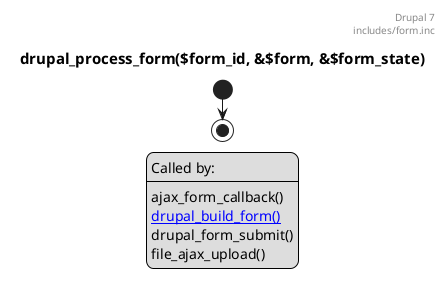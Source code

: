 @startuml

header
Drupal 7
includes/form.inc
endheader

title
===drupal_process_form($form_id, &$form, &$form_state)
endtitle

start
stop

legend
Called by:
----
ajax_form_callback()
[[drupal_build_form.svg drupal_build_form()]]
drupal_form_submit()
file_ajax_upload()
endlegend

@enduml